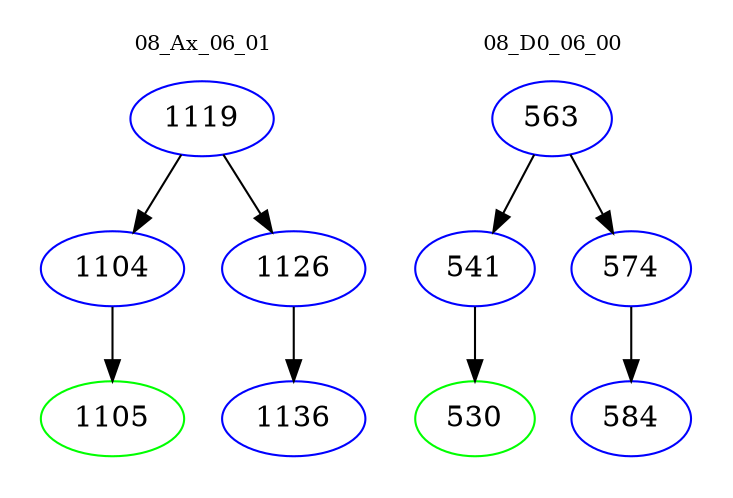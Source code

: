digraph{
subgraph cluster_0 {
color = white
label = "08_Ax_06_01";
fontsize=10;
T0_1119 [label="1119", color="blue"]
T0_1119 -> T0_1104 [color="black"]
T0_1104 [label="1104", color="blue"]
T0_1104 -> T0_1105 [color="black"]
T0_1105 [label="1105", color="green"]
T0_1119 -> T0_1126 [color="black"]
T0_1126 [label="1126", color="blue"]
T0_1126 -> T0_1136 [color="black"]
T0_1136 [label="1136", color="blue"]
}
subgraph cluster_1 {
color = white
label = "08_D0_06_00";
fontsize=10;
T1_563 [label="563", color="blue"]
T1_563 -> T1_541 [color="black"]
T1_541 [label="541", color="blue"]
T1_541 -> T1_530 [color="black"]
T1_530 [label="530", color="green"]
T1_563 -> T1_574 [color="black"]
T1_574 [label="574", color="blue"]
T1_574 -> T1_584 [color="black"]
T1_584 [label="584", color="blue"]
}
}
